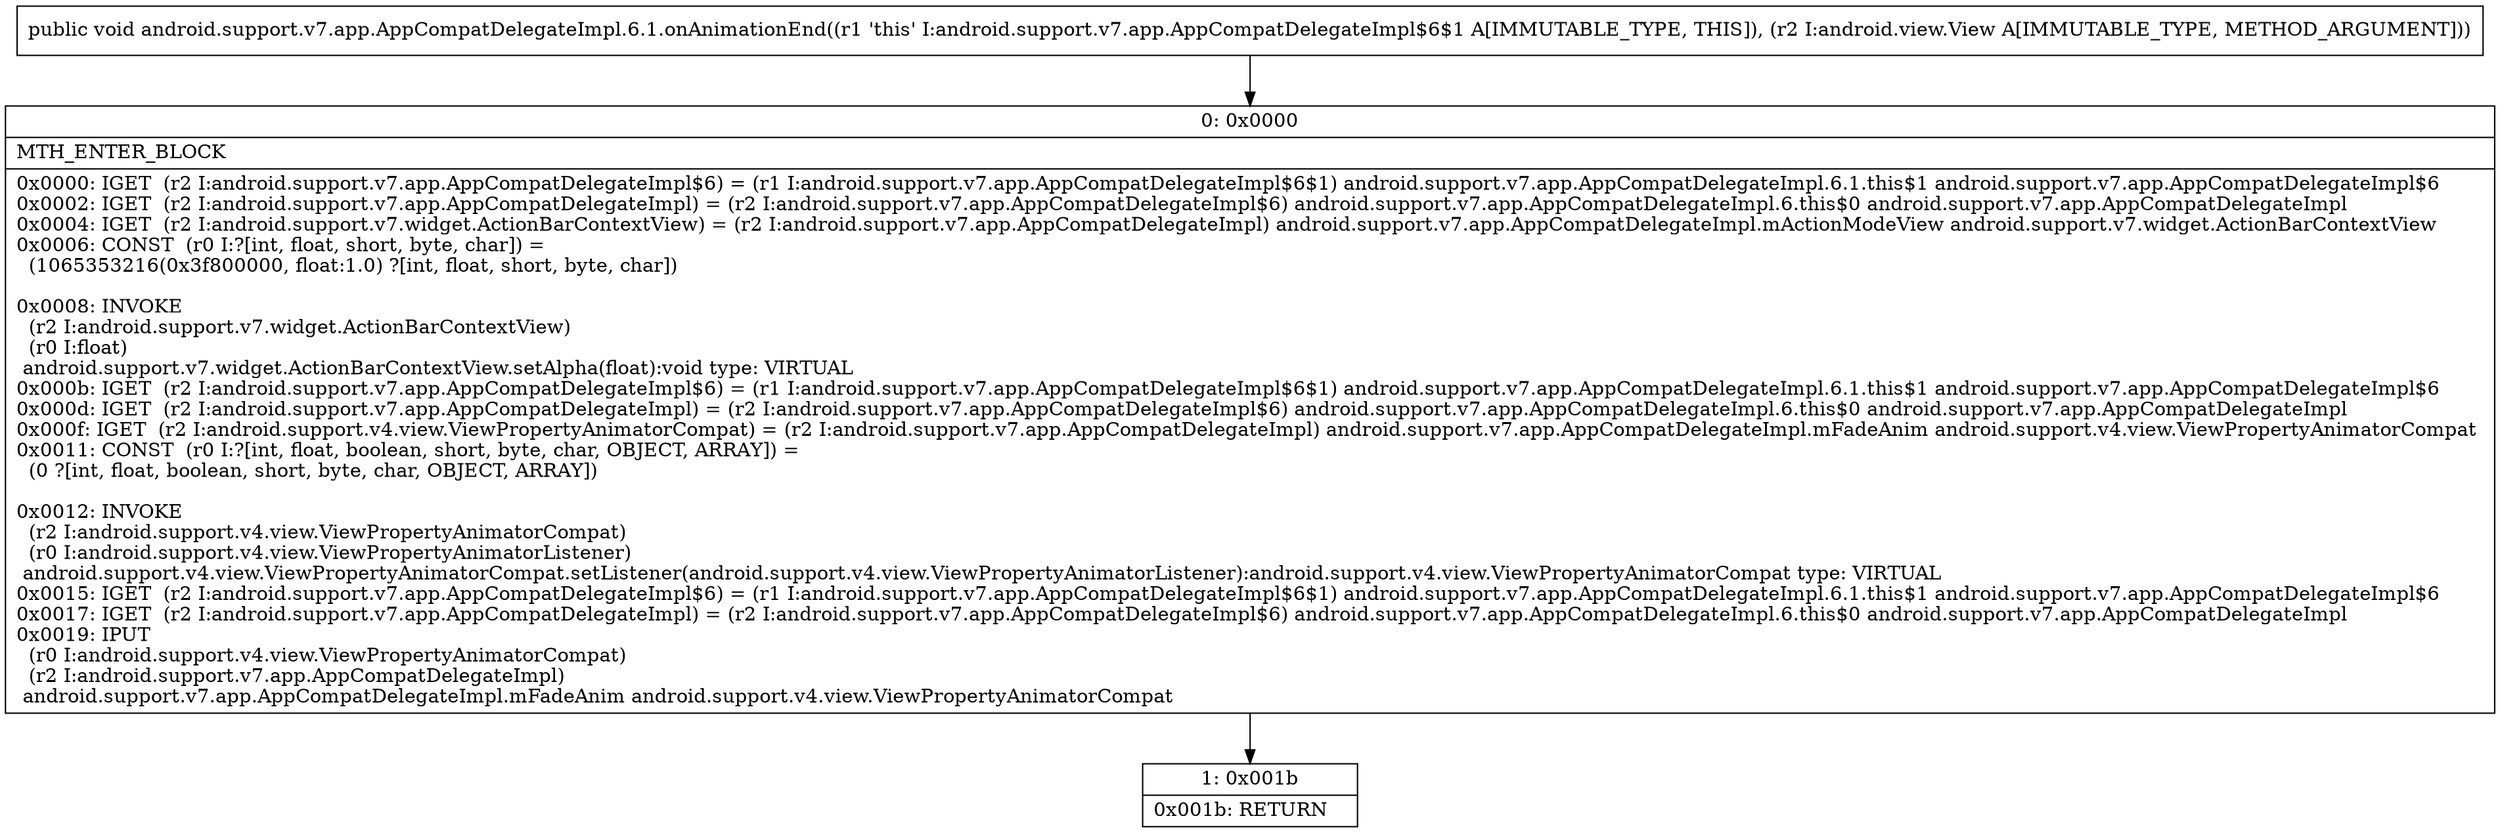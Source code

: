 digraph "CFG forandroid.support.v7.app.AppCompatDelegateImpl.6.1.onAnimationEnd(Landroid\/view\/View;)V" {
Node_0 [shape=record,label="{0\:\ 0x0000|MTH_ENTER_BLOCK\l|0x0000: IGET  (r2 I:android.support.v7.app.AppCompatDelegateImpl$6) = (r1 I:android.support.v7.app.AppCompatDelegateImpl$6$1) android.support.v7.app.AppCompatDelegateImpl.6.1.this$1 android.support.v7.app.AppCompatDelegateImpl$6 \l0x0002: IGET  (r2 I:android.support.v7.app.AppCompatDelegateImpl) = (r2 I:android.support.v7.app.AppCompatDelegateImpl$6) android.support.v7.app.AppCompatDelegateImpl.6.this$0 android.support.v7.app.AppCompatDelegateImpl \l0x0004: IGET  (r2 I:android.support.v7.widget.ActionBarContextView) = (r2 I:android.support.v7.app.AppCompatDelegateImpl) android.support.v7.app.AppCompatDelegateImpl.mActionModeView android.support.v7.widget.ActionBarContextView \l0x0006: CONST  (r0 I:?[int, float, short, byte, char]) = \l  (1065353216(0x3f800000, float:1.0) ?[int, float, short, byte, char])\l \l0x0008: INVOKE  \l  (r2 I:android.support.v7.widget.ActionBarContextView)\l  (r0 I:float)\l android.support.v7.widget.ActionBarContextView.setAlpha(float):void type: VIRTUAL \l0x000b: IGET  (r2 I:android.support.v7.app.AppCompatDelegateImpl$6) = (r1 I:android.support.v7.app.AppCompatDelegateImpl$6$1) android.support.v7.app.AppCompatDelegateImpl.6.1.this$1 android.support.v7.app.AppCompatDelegateImpl$6 \l0x000d: IGET  (r2 I:android.support.v7.app.AppCompatDelegateImpl) = (r2 I:android.support.v7.app.AppCompatDelegateImpl$6) android.support.v7.app.AppCompatDelegateImpl.6.this$0 android.support.v7.app.AppCompatDelegateImpl \l0x000f: IGET  (r2 I:android.support.v4.view.ViewPropertyAnimatorCompat) = (r2 I:android.support.v7.app.AppCompatDelegateImpl) android.support.v7.app.AppCompatDelegateImpl.mFadeAnim android.support.v4.view.ViewPropertyAnimatorCompat \l0x0011: CONST  (r0 I:?[int, float, boolean, short, byte, char, OBJECT, ARRAY]) = \l  (0 ?[int, float, boolean, short, byte, char, OBJECT, ARRAY])\l \l0x0012: INVOKE  \l  (r2 I:android.support.v4.view.ViewPropertyAnimatorCompat)\l  (r0 I:android.support.v4.view.ViewPropertyAnimatorListener)\l android.support.v4.view.ViewPropertyAnimatorCompat.setListener(android.support.v4.view.ViewPropertyAnimatorListener):android.support.v4.view.ViewPropertyAnimatorCompat type: VIRTUAL \l0x0015: IGET  (r2 I:android.support.v7.app.AppCompatDelegateImpl$6) = (r1 I:android.support.v7.app.AppCompatDelegateImpl$6$1) android.support.v7.app.AppCompatDelegateImpl.6.1.this$1 android.support.v7.app.AppCompatDelegateImpl$6 \l0x0017: IGET  (r2 I:android.support.v7.app.AppCompatDelegateImpl) = (r2 I:android.support.v7.app.AppCompatDelegateImpl$6) android.support.v7.app.AppCompatDelegateImpl.6.this$0 android.support.v7.app.AppCompatDelegateImpl \l0x0019: IPUT  \l  (r0 I:android.support.v4.view.ViewPropertyAnimatorCompat)\l  (r2 I:android.support.v7.app.AppCompatDelegateImpl)\l android.support.v7.app.AppCompatDelegateImpl.mFadeAnim android.support.v4.view.ViewPropertyAnimatorCompat \l}"];
Node_1 [shape=record,label="{1\:\ 0x001b|0x001b: RETURN   \l}"];
MethodNode[shape=record,label="{public void android.support.v7.app.AppCompatDelegateImpl.6.1.onAnimationEnd((r1 'this' I:android.support.v7.app.AppCompatDelegateImpl$6$1 A[IMMUTABLE_TYPE, THIS]), (r2 I:android.view.View A[IMMUTABLE_TYPE, METHOD_ARGUMENT])) }"];
MethodNode -> Node_0;
Node_0 -> Node_1;
}

